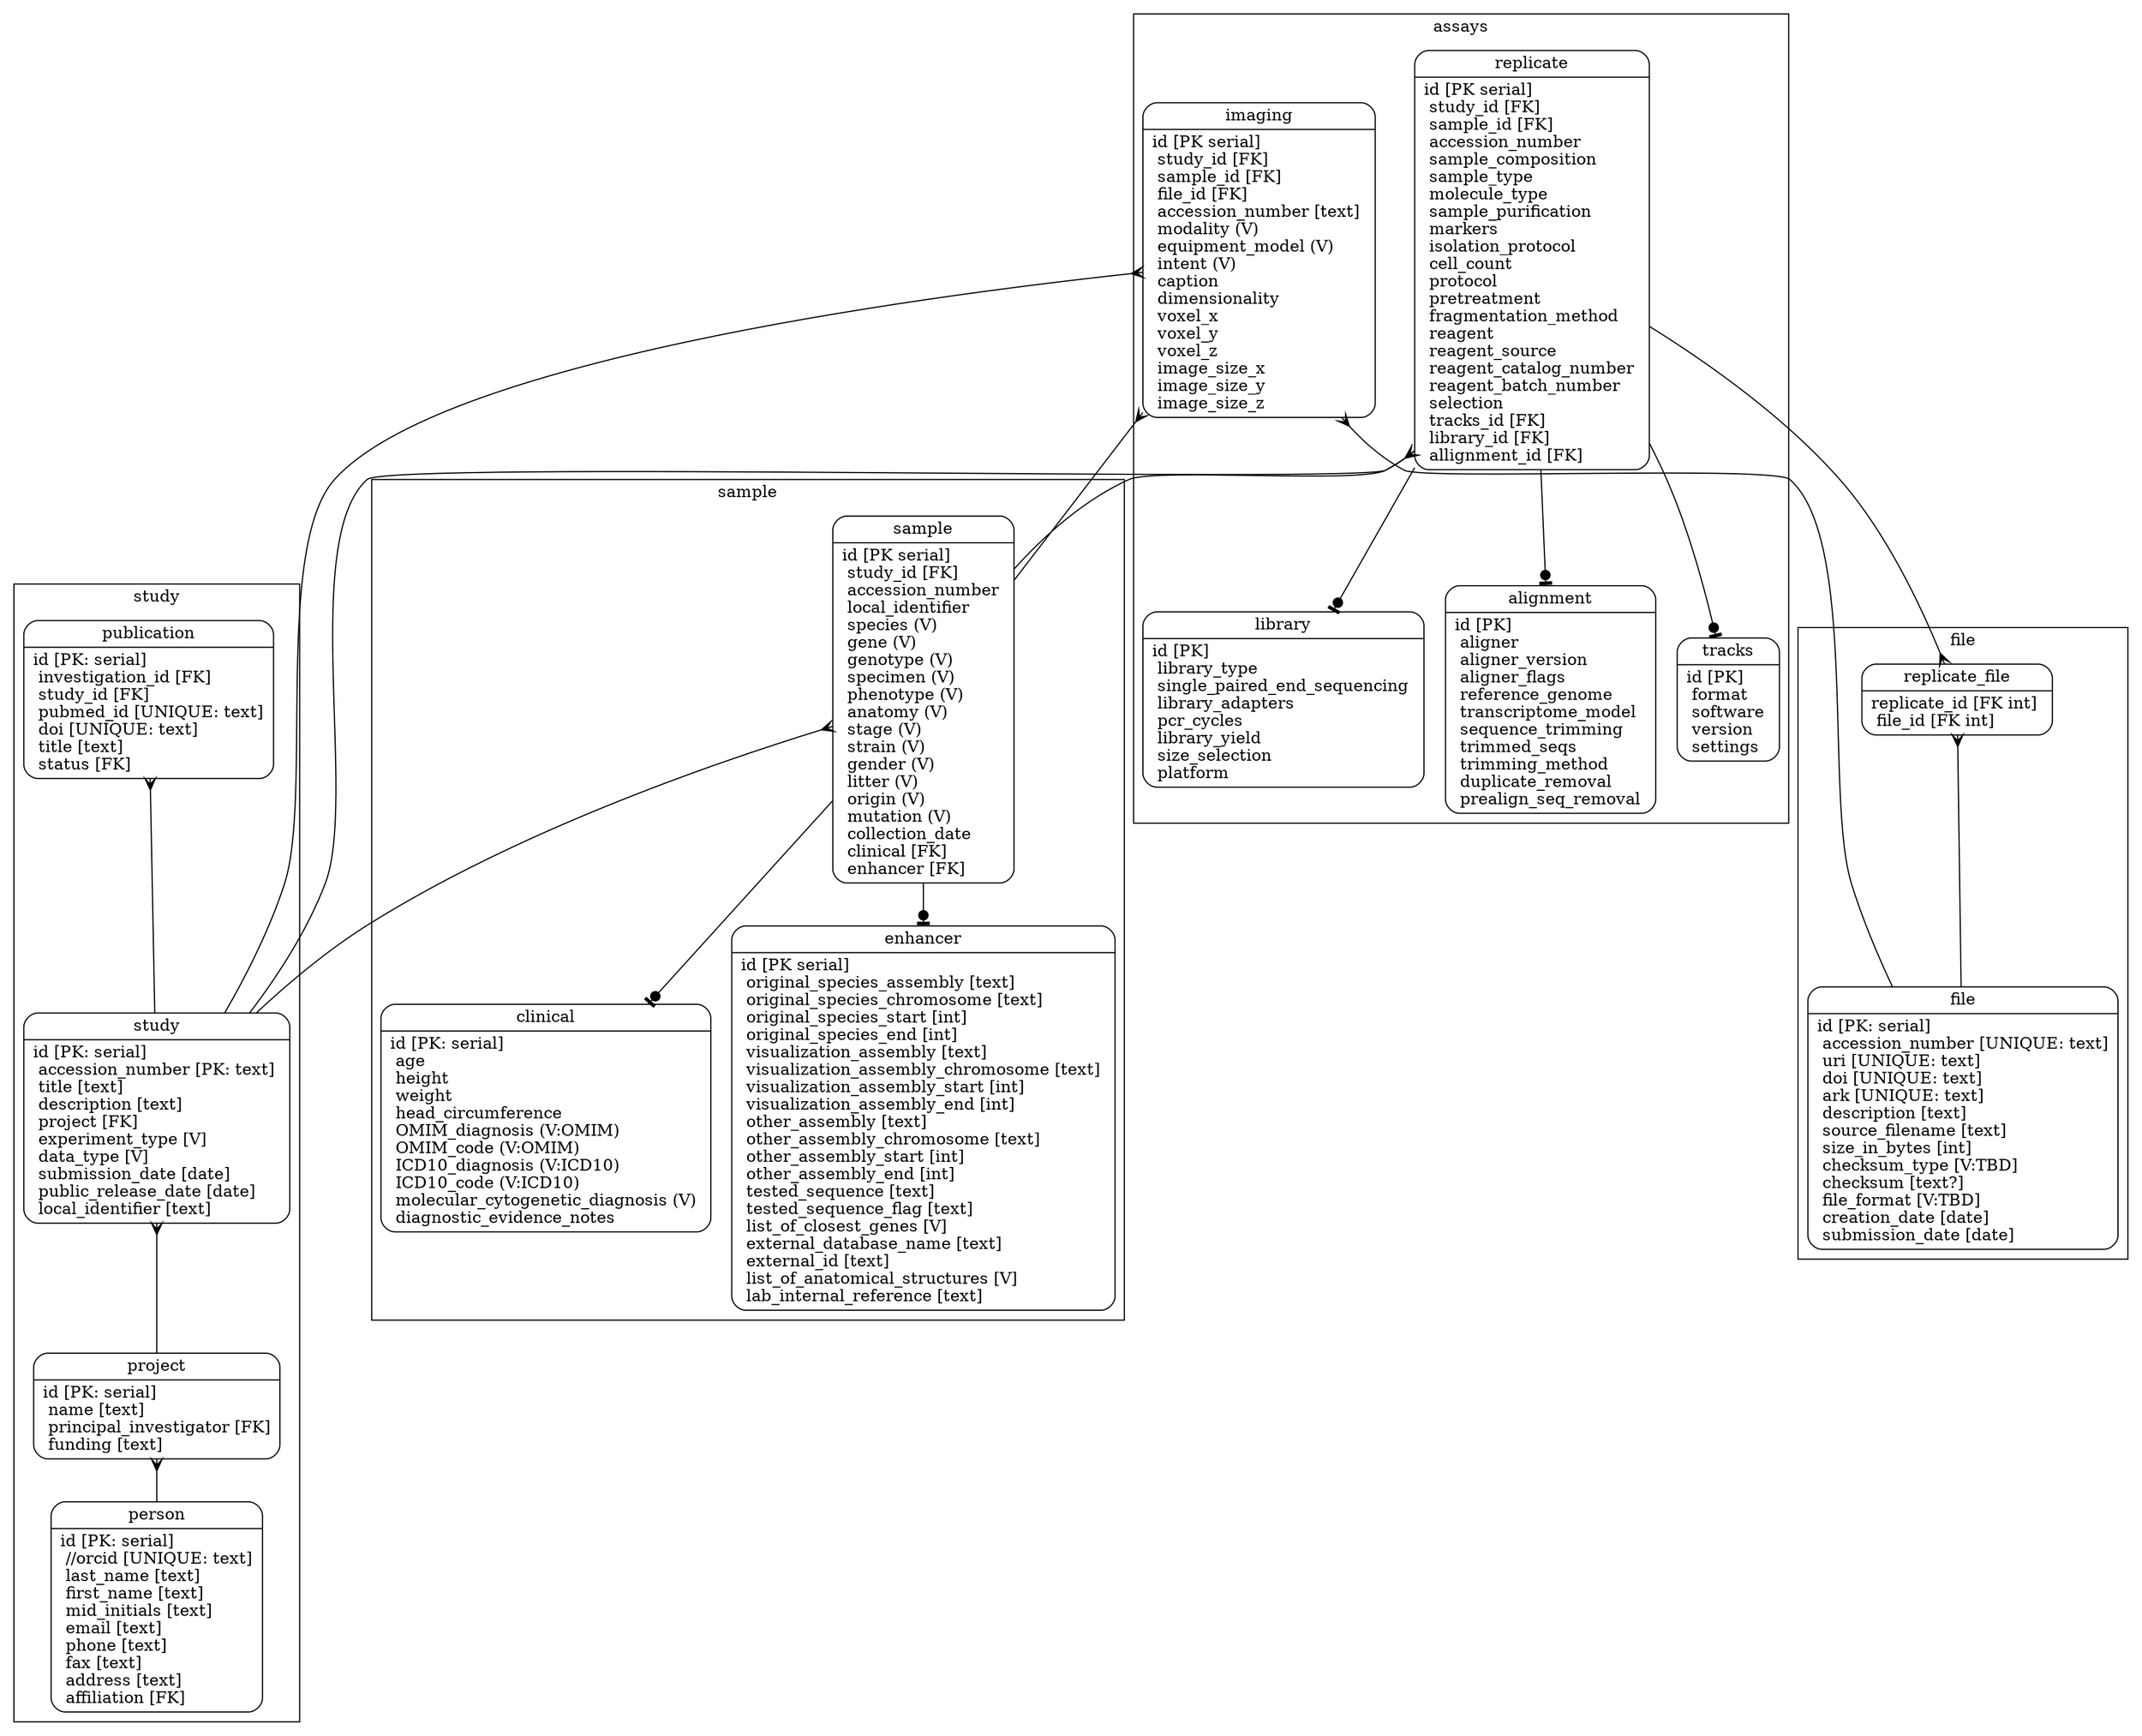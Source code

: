 digraph isa_core_diagram {

    ratio=fill;
    node [shape=record style=rounded];
    edge [arrowhead=none arrowtail=crow dir=both];


    subgraph cluster_0 {

        label="study";

        person [label="{person|\
        id [PK: serial] \l\
        //orcid [UNIQUE: text]\l\
        last_name [text]\l\
        first_name [text]\l\
        mid_initials [text]\l\
        email [text]\l\
        phone [text]\l\
        fax [text]\l\
        address [text]\l\
        affiliation [FK]\l\
        }"];


        project [label="{project|\
        id [PK: serial] \l\
        name [text]\l\
        principal_investigator [FK]\l\
        funding [text]\l\
        }"];

        study [label="{study|\
        id [PK: serial] \l\
        accession_number [PK: text] \l\
        title [text]\l\
        description [text]\l\
        project [FK]\l\
        experiment_type [V]\l\
        data_type [V] \l\
        submission_date [date]\l\
        public_release_date [date]\l\
        local_identifier [text]\l\
        }"];


        publication [label="{publication|\
        id [PK: serial] \l\
        investigation_id [FK] \l\
        study_id [FK] \l\
        pubmed_id [UNIQUE: text]\l\
        doi [UNIQUE: text]\l\
        title [text]\l\
        status [FK] \l\
        }"];

        project -> person ;
        study -> project ;
        publication -> study ;

}

    subgraph cluster_sample {

        label="sample";

        "sample" [label="{sample|\
        id [PK serial] \l\
        study_id [FK] \l\
        accession_number \l\
        local_identifier\l\
        species (V) \l\
        gene (V)\l\
        genotype (V)\l\
        specimen (V)\l\
        phenotype (V)\l\
        anatomy (V)\l\
        stage (V)\l\
        strain (V) \l\
        gender (V) \l\
        litter (V) \l\
        origin (V) \l\
        mutation (V) \l\
        collection_date \l\
        clinical [FK] \l\
        enhancer [FK] \l\
        }"];

        "clinical" [label="{clinical|\
        id [PK: serial] \l\
        age \l\
        height \l\
        weight \l\
        head_circumference \l\
        OMIM_diagnosis (V:OMIM) \l\
        OMIM_code (V:OMIM) \l\
        ICD10_diagnosis (V:ICD10) \l\
        ICD10_code (V:ICD10) \l\
        molecular_cytogenetic_diagnosis (V) \l\
        diagnostic_evidence_notes \l\
        }"]; 


        "enhancer" [label="{enhancer|\
        id [PK serial] \l\
        original_species_assembly [text] \l\
        original_species_chromosome [text] \l\
        original_species_start [int] \l\
        original_species_end [int] \l\
        visualization_assembly [text] \l\
        visualization_assembly_chromosome [text] \l\
        visualization_assembly_start [int] \l\
        visualization_assembly_end [int] \l\
        other_assembly [text] \l\
        other_assembly_chromosome [text] \l\
        other_assembly_start [int] \l\
        other_assembly_end [int] \l\
        tested_sequence [text] \l\
        tested_sequence_flag [text] \l\
        list_of_closest_genes [V] \l\
        external_database_name [text] \l\
        external_id [text] \l\
        list_of_anatomical_structures [V] \l\
        lab_internal_reference [text] \l\
        }"]


        "sample" ->  "clinical" [arrowtail=none, arrowhead=teedot, dir=both, label=""]
        "sample" ->  "enhancer" [arrowtail=none, arrowhead=teedot, dir=both, label=""]

    }


    subgraph cluster_2 {

        label="assays";

        // this could be a file type instead of assay type
        "imaging" [label="{imaging|\
        id [PK serial] \l\
        study_id [FK] \l\
        sample_id [FK] \l\
        file_id [FK] \l\
        accession_number [text] \l\
        modality (V) \l\
        equipment_model (V) \l\
        intent (V) \l\
        caption \l\
        dimensionality \l\
        voxel_x \l\
        voxel_y \l\
        voxel_z \l\
        image_size_x \l\
        image_size_y \l\
        image_size_z \l\
        }"];

        "replicate" [label="{replicate|\
        id [PK serial] \l\
        study_id [FK] \l\
        sample_id [FK] \l\
        accession_number \l\
        sample_composition \l\
        sample_type \l\
        molecule_type \l\
        sample_purification \l\
        markers \l\
        isolation_protocol \l\
        cell_count \l\
        protocol \l\
        pretreatment \l\
        fragmentation_method \l\
        reagent \l\
        reagent_source \l\
        reagent_catalog_number \l\
        reagent_batch_number \l\
        selection \l\
        tracks_id [FK] \l\
        library_id [FK] \l\
        allignment_id [FK] \l\
        }"]


        "library" [label="{library|\
        id [PK] \l\
        library_type \l\
        single_paired_end_sequencing \l\
        library_adapters \l\
        pcr_cycles \l\
        library_yield \l\
        size_selection \l\
        platform\l\
        }"]

        "alignment" [label="{alignment|\
        id [PK] \l\
        aligner \l\
        aligner_version \l\
        aligner_flags \l\
        reference_genome \l\
        transcriptome_model \l\
        sequence_trimming \l\
        trimmed_seqs \l\
        trimming_method \l\
        duplicate_removal \l\
        prealign_seq_removal \l\
        }"]

        // Like imaging, this could possibly be an extension of the file? Or
        // maybe have a FK to the file?
        "tracks" [label="{tracks|\
        id [PK] \l\
        format \l\
        software \l\
        version \l\
        settings \l\
        }"]

        { rank=same; "library" "alignment" "tracks" }


        "replicate" -> { "library" "alignment" "tracks" } [arrowtail=none, arrowhead=teedot, dir=both, label=""]

    }

    "sample" -> "study" ;
    "replicate" -> "study";
    "replicate" -> "sample";
    "imaging" -> "study";
    "imaging" -> "sample";



    subgraph cluster_file {

        label="file";

       
        replicate_file [label="{replicate_file|\
        replicate_id [FK int]  \l\
        file_id [FK int] \l\
        }"];


        file [label="{file|\
        id [PK: serial] \l\
        accession_number [UNIQUE: text]\l\
        uri [UNIQUE: text]\l\
        doi [UNIQUE: text]\l\
        ark [UNIQUE: text]\l\
        description [text]\l\
        source_filename [text]\l\
        size_in_bytes [int]\l\
        checksum_type [V:TBD] \l\
        checksum [text?]\l\
        file_format [V:TBD]\l\
        creation_date [date]\l\
        submission_date [date]\l\
        }"];

        "replicate_file" -> "file";
        "replicate_file" -> "replicate";
        "imaging" -> "file";

        alignment -> file   [style=invis]
        library -> file   [style=invis]
        tracks -> file   [style=invis]

}

    /* Begin Notes section
     */
    node [shape=note style=filled fillcolor=yellow];
    edge [arrowhead=none];

    //note [label="'[V:xyz]' is short-hand for a FK\l\to a concept table for 'xyz'.\l\Many columns in this model\l\depend on the 'OBI' vocabulary."];
}

